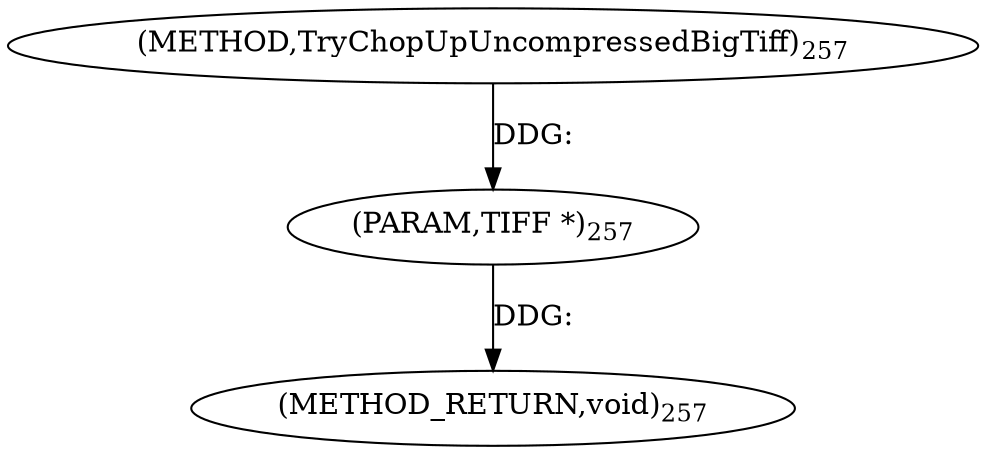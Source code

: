 digraph "TryChopUpUncompressedBigTiff" {  
"78276" [label = <(METHOD,TryChopUpUncompressedBigTiff)<SUB>257</SUB>> ]
"78278" [label = <(METHOD_RETURN,void)<SUB>257</SUB>> ]
"78277" [label = <(PARAM,TIFF *)<SUB>257</SUB>> ]
  "78277" -> "78278"  [ label = "DDG: "] 
  "78276" -> "78277"  [ label = "DDG: "] 
}
